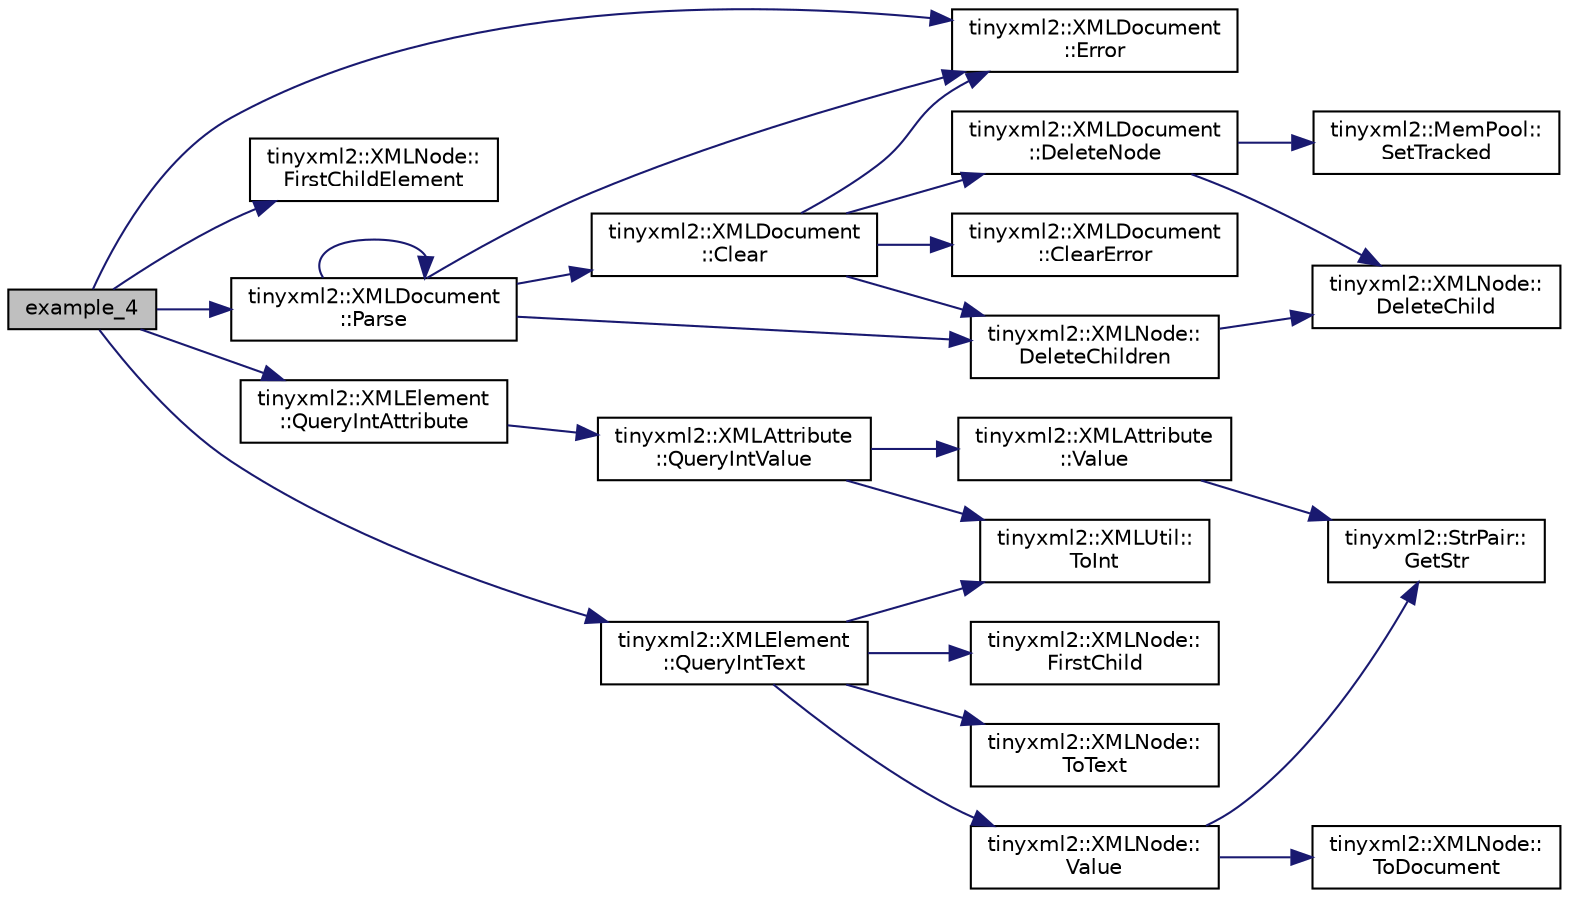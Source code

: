 digraph "example_4"
{
 // LATEX_PDF_SIZE
  edge [fontname="Helvetica",fontsize="10",labelfontname="Helvetica",labelfontsize="10"];
  node [fontname="Helvetica",fontsize="10",shape=record];
  rankdir="LR";
  Node1 [label="example_4",height=0.2,width=0.4,color="black", fillcolor="grey75", style="filled", fontcolor="black",tooltip=" "];
  Node1 -> Node2 [color="midnightblue",fontsize="10",style="solid",fontname="Helvetica"];
  Node2 [label="tinyxml2::XMLDocument\l::Error",height=0.2,width=0.4,color="black", fillcolor="white", style="filled",URL="$classtinyxml2_1_1_x_m_l_document.html#a34e6318e182e40e3cc4f4ba5d59ed9ed",tooltip="Return true if there was an error parsing the document."];
  Node1 -> Node3 [color="midnightblue",fontsize="10",style="solid",fontname="Helvetica"];
  Node3 [label="tinyxml2::XMLNode::\lFirstChildElement",height=0.2,width=0.4,color="black", fillcolor="white", style="filled",URL="$classtinyxml2_1_1_x_m_l_node.html#a1bec132dcf085284e0a10755f2cf0d57",tooltip=" "];
  Node1 -> Node4 [color="midnightblue",fontsize="10",style="solid",fontname="Helvetica"];
  Node4 [label="tinyxml2::XMLDocument\l::Parse",height=0.2,width=0.4,color="black", fillcolor="white", style="filled",URL="$classtinyxml2_1_1_x_m_l_document.html#af2b616169e6517182f6725f2498e9a01",tooltip=" "];
  Node4 -> Node5 [color="midnightblue",fontsize="10",style="solid",fontname="Helvetica"];
  Node5 [label="tinyxml2::XMLDocument\l::Clear",height=0.2,width=0.4,color="black", fillcolor="white", style="filled",URL="$classtinyxml2_1_1_x_m_l_document.html#a65656b0b2cbc822708eb351504178aaf",tooltip="Clear the document, resetting it to the initial state."];
  Node5 -> Node6 [color="midnightblue",fontsize="10",style="solid",fontname="Helvetica"];
  Node6 [label="tinyxml2::XMLDocument\l::ClearError",height=0.2,width=0.4,color="black", fillcolor="white", style="filled",URL="$classtinyxml2_1_1_x_m_l_document.html#a4085d9c52f1d93214311459d6d1fcf17",tooltip=" "];
  Node5 -> Node7 [color="midnightblue",fontsize="10",style="solid",fontname="Helvetica"];
  Node7 [label="tinyxml2::XMLNode::\lDeleteChildren",height=0.2,width=0.4,color="black", fillcolor="white", style="filled",URL="$classtinyxml2_1_1_x_m_l_node.html#a0360085cc54df5bff85d5c5da13afdce",tooltip=" "];
  Node7 -> Node8 [color="midnightblue",fontsize="10",style="solid",fontname="Helvetica"];
  Node8 [label="tinyxml2::XMLNode::\lDeleteChild",height=0.2,width=0.4,color="black", fillcolor="white", style="filled",URL="$classtinyxml2_1_1_x_m_l_node.html#a363b6edbd6ebd55f8387d2b89f2b0921",tooltip=" "];
  Node5 -> Node9 [color="midnightblue",fontsize="10",style="solid",fontname="Helvetica"];
  Node9 [label="tinyxml2::XMLDocument\l::DeleteNode",height=0.2,width=0.4,color="black", fillcolor="white", style="filled",URL="$classtinyxml2_1_1_x_m_l_document.html#ac1d6e2c7fcc1a660624ac4f68e96380d",tooltip=" "];
  Node9 -> Node8 [color="midnightblue",fontsize="10",style="solid",fontname="Helvetica"];
  Node9 -> Node10 [color="midnightblue",fontsize="10",style="solid",fontname="Helvetica"];
  Node10 [label="tinyxml2::MemPool::\lSetTracked",height=0.2,width=0.4,color="black", fillcolor="white", style="filled",URL="$classtinyxml2_1_1_mem_pool.html#ac5804dd1387b2e4de5eef710076a0db1",tooltip=" "];
  Node5 -> Node2 [color="midnightblue",fontsize="10",style="solid",fontname="Helvetica"];
  Node4 -> Node7 [color="midnightblue",fontsize="10",style="solid",fontname="Helvetica"];
  Node4 -> Node2 [color="midnightblue",fontsize="10",style="solid",fontname="Helvetica"];
  Node4 -> Node4 [color="midnightblue",fontsize="10",style="solid",fontname="Helvetica"];
  Node1 -> Node11 [color="midnightblue",fontsize="10",style="solid",fontname="Helvetica"];
  Node11 [label="tinyxml2::XMLElement\l::QueryIntAttribute",height=0.2,width=0.4,color="black", fillcolor="white", style="filled",URL="$classtinyxml2_1_1_x_m_l_element.html#a8a78bc1187c1c45ad89f2690eab567b1",tooltip=" "];
  Node11 -> Node12 [color="midnightblue",fontsize="10",style="solid",fontname="Helvetica"];
  Node12 [label="tinyxml2::XMLAttribute\l::QueryIntValue",height=0.2,width=0.4,color="black", fillcolor="white", style="filled",URL="$classtinyxml2_1_1_x_m_l_attribute.html#a6d5176260db00ea301c01af8457cd993",tooltip=" "];
  Node12 -> Node13 [color="midnightblue",fontsize="10",style="solid",fontname="Helvetica"];
  Node13 [label="tinyxml2::XMLUtil::\lToInt",height=0.2,width=0.4,color="black", fillcolor="white", style="filled",URL="$classtinyxml2_1_1_x_m_l_util.html#ad4df4023d11ee3fca9689c49b9707323",tooltip=" "];
  Node12 -> Node14 [color="midnightblue",fontsize="10",style="solid",fontname="Helvetica"];
  Node14 [label="tinyxml2::XMLAttribute\l::Value",height=0.2,width=0.4,color="black", fillcolor="white", style="filled",URL="$classtinyxml2_1_1_x_m_l_attribute.html#ab1c5cd993f836a771818ca408994b14e",tooltip="The value of the attribute."];
  Node14 -> Node15 [color="midnightblue",fontsize="10",style="solid",fontname="Helvetica"];
  Node15 [label="tinyxml2::StrPair::\lGetStr",height=0.2,width=0.4,color="black", fillcolor="white", style="filled",URL="$classtinyxml2_1_1_str_pair.html#ad87e3d11330f5e689ba1e7e54c023b57",tooltip=" "];
  Node1 -> Node16 [color="midnightblue",fontsize="10",style="solid",fontname="Helvetica"];
  Node16 [label="tinyxml2::XMLElement\l::QueryIntText",height=0.2,width=0.4,color="black", fillcolor="white", style="filled",URL="$classtinyxml2_1_1_x_m_l_element.html#a926357996bef633cb736e1a558419632",tooltip=" "];
  Node16 -> Node17 [color="midnightblue",fontsize="10",style="solid",fontname="Helvetica"];
  Node17 [label="tinyxml2::XMLNode::\lFirstChild",height=0.2,width=0.4,color="black", fillcolor="white", style="filled",URL="$classtinyxml2_1_1_x_m_l_node.html#ae7dc225e1018cdd685f7563593a1fe08",tooltip="Get the first child node, or null if none exists."];
  Node16 -> Node13 [color="midnightblue",fontsize="10",style="solid",fontname="Helvetica"];
  Node16 -> Node18 [color="midnightblue",fontsize="10",style="solid",fontname="Helvetica"];
  Node18 [label="tinyxml2::XMLNode::\lToText",height=0.2,width=0.4,color="black", fillcolor="white", style="filled",URL="$classtinyxml2_1_1_x_m_l_node.html#a41c55dab9162d1eb62db2008430e376b",tooltip="Safely cast to Text, or null."];
  Node16 -> Node19 [color="midnightblue",fontsize="10",style="solid",fontname="Helvetica"];
  Node19 [label="tinyxml2::XMLNode::\lValue",height=0.2,width=0.4,color="black", fillcolor="white", style="filled",URL="$classtinyxml2_1_1_x_m_l_node.html#a0485e51c670e741884cfd8362274d680",tooltip=" "];
  Node19 -> Node15 [color="midnightblue",fontsize="10",style="solid",fontname="Helvetica"];
  Node19 -> Node20 [color="midnightblue",fontsize="10",style="solid",fontname="Helvetica"];
  Node20 [label="tinyxml2::XMLNode::\lToDocument",height=0.2,width=0.4,color="black", fillcolor="white", style="filled",URL="$classtinyxml2_1_1_x_m_l_node.html#a836e2966ed736fc3c94f70e12a2a3357",tooltip="Safely cast to a Document, or null."];
}
